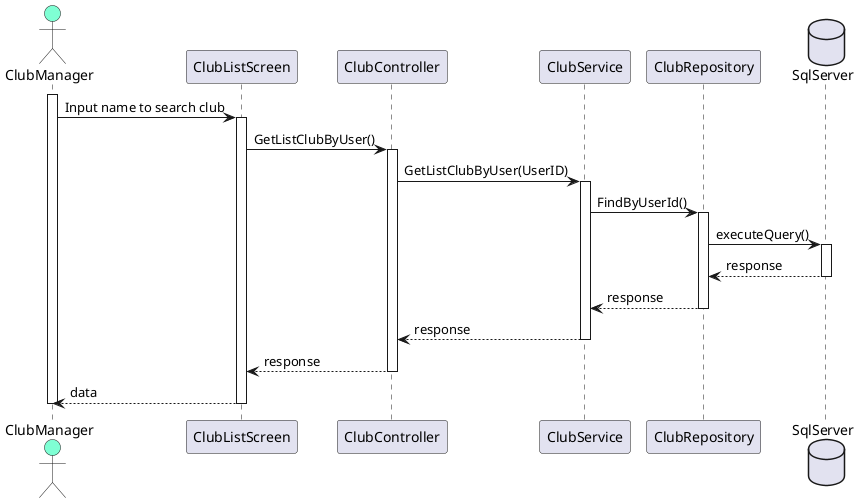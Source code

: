 @startuml ClubList(Guest)
actor ClubManager #Aquamarine
participant ClubListScreen
participant ClubController
participant ClubService
participant ClubRepository
database SqlServer

activate ClubManager
    ClubManager -> ClubListScreen: Input name to search club
    activate ClubListScreen
        ClubListScreen -> ClubController: GetListClubByUser()
        activate ClubController
            ClubController -> ClubService: GetListClubByUser(UserID)
            activate ClubService
                ClubService -> ClubRepository: FindByUserId()
                activate ClubRepository
                    ClubRepository -> SqlServer: executeQuery()
                    activate SqlServer
                        SqlServer --> ClubRepository : response
                    deactivate SqlServer
                    ClubRepository --> ClubService: response
                deactivate ClubRepository
                ClubService --> ClubController: response
            deactivate ClubService
            ClubController --> ClubListScreen: response
        deactivate ClubController
        ClubListScreen --> ClubManager: data
    deactivate ClubListScreen
deactivate ClubManager 
@enduml